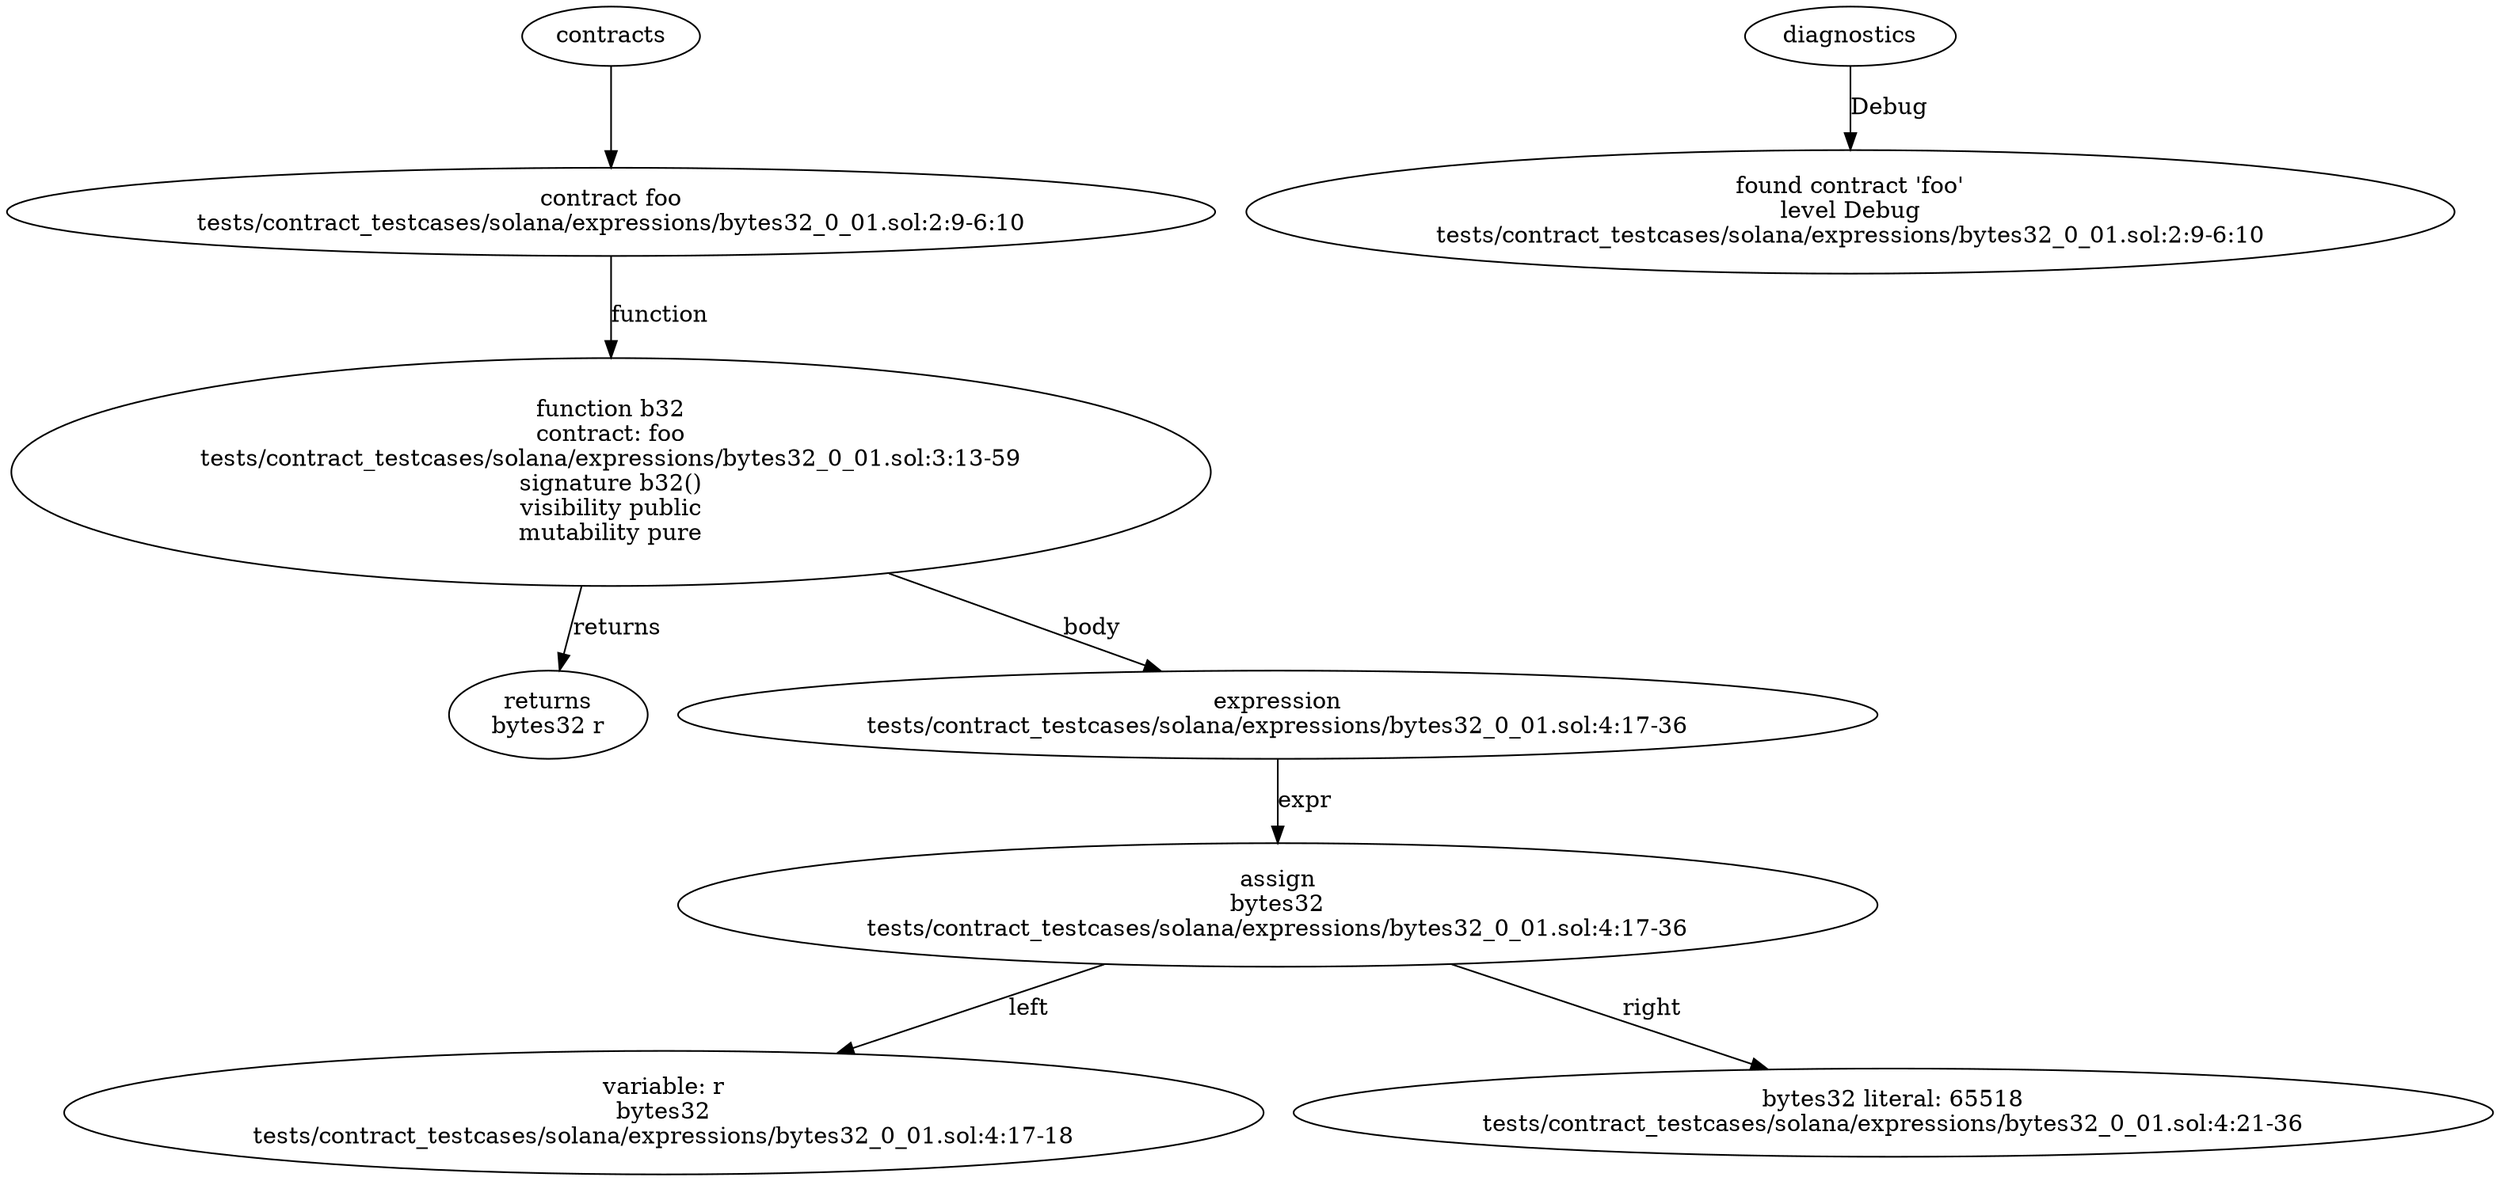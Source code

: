 strict digraph "tests/contract_testcases/solana/expressions/bytes32_0_01.sol" {
	contract [label="contract foo\ntests/contract_testcases/solana/expressions/bytes32_0_01.sol:2:9-6:10"]
	b32 [label="function b32\ncontract: foo\ntests/contract_testcases/solana/expressions/bytes32_0_01.sol:3:13-59\nsignature b32()\nvisibility public\nmutability pure"]
	returns [label="returns\nbytes32 r"]
	expr [label="expression\ntests/contract_testcases/solana/expressions/bytes32_0_01.sol:4:17-36"]
	assign [label="assign\nbytes32\ntests/contract_testcases/solana/expressions/bytes32_0_01.sol:4:17-36"]
	variable [label="variable: r\nbytes32\ntests/contract_testcases/solana/expressions/bytes32_0_01.sol:4:17-18"]
	number_literal [label="bytes32 literal: 65518\ntests/contract_testcases/solana/expressions/bytes32_0_01.sol:4:21-36"]
	diagnostic [label="found contract 'foo'\nlevel Debug\ntests/contract_testcases/solana/expressions/bytes32_0_01.sol:2:9-6:10"]
	contracts -> contract
	contract -> b32 [label="function"]
	b32 -> returns [label="returns"]
	b32 -> expr [label="body"]
	expr -> assign [label="expr"]
	assign -> variable [label="left"]
	assign -> number_literal [label="right"]
	diagnostics -> diagnostic [label="Debug"]
}
